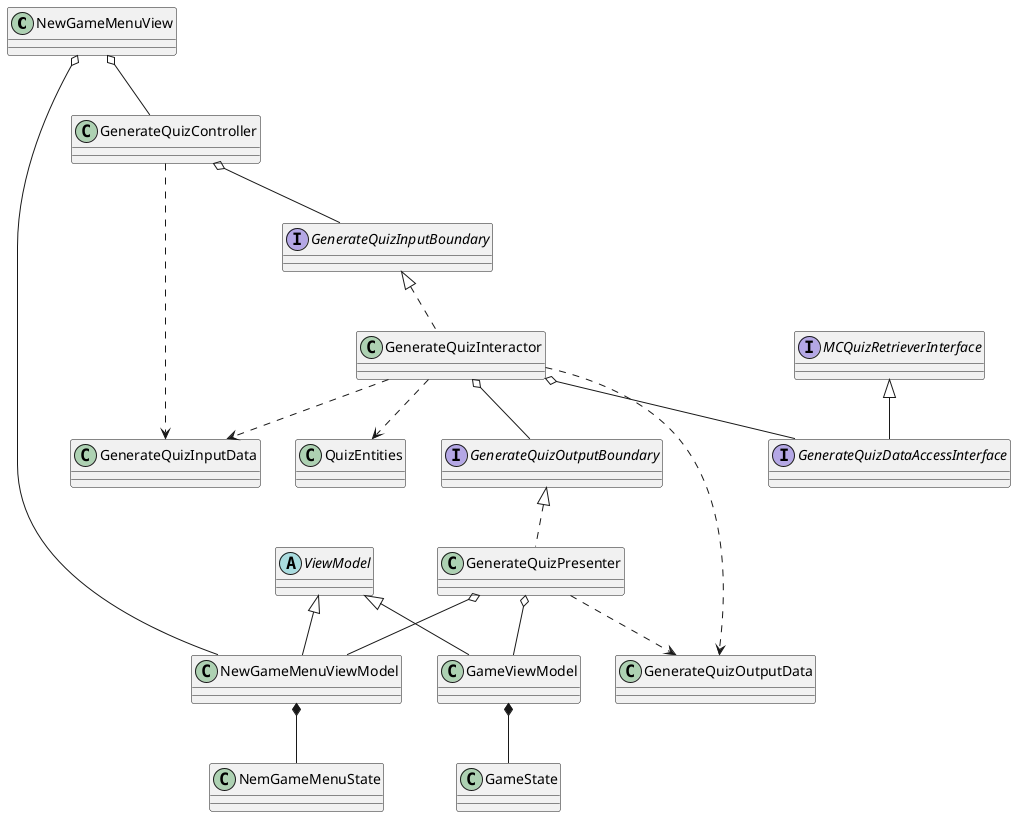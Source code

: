 @startuml
class NewGameMenuView{}

abstract ViewModel{}
class NewGameMenuViewModel{}
class NemGameMenuState{}
class GameViewModel{}
class GameState{}

class GenerateQuizController{}

class GenerateQuizInputData{}

interface GenerateQuizInputBoundary{}

class GenerateQuizInteractor{}

class GenerateQuizOutputData{}

interface GenerateQuizOutputBoundary{}

class GenerateQuizPresenter{}

interface MCQuizRetrieverInterface{}

interface GenerateQuizDataAccessInterface{}

class QuizEntities{}

ViewModel <|-- NewGameMenuViewModel
ViewModel <|-- GameViewModel
NewGameMenuViewModel *-- NemGameMenuState
GameViewModel *-- GameState

NewGameMenuView o-- NewGameMenuViewModel
NewGameMenuView o-- GenerateQuizController

GenerateQuizController o-- GenerateQuizInputBoundary

GenerateQuizController ..> GenerateQuizInputData

GenerateQuizInputBoundary <|.. GenerateQuizInteractor

GenerateQuizInteractor ..> GenerateQuizInputData
GenerateQuizInteractor ..> GenerateQuizOutputData
GenerateQuizInteractor ..> QuizEntities

GenerateQuizInteractor o-- GenerateQuizOutputBoundary
GenerateQuizInteractor o-- GenerateQuizDataAccessInterface

MCQuizRetrieverInterface <|-- GenerateQuizDataAccessInterface

GenerateQuizOutputBoundary <|.. GenerateQuizPresenter

GenerateQuizPresenter ..> GenerateQuizOutputData

GenerateQuizPresenter o-- NewGameMenuViewModel
GenerateQuizPresenter o-- GameViewModel
@enduml